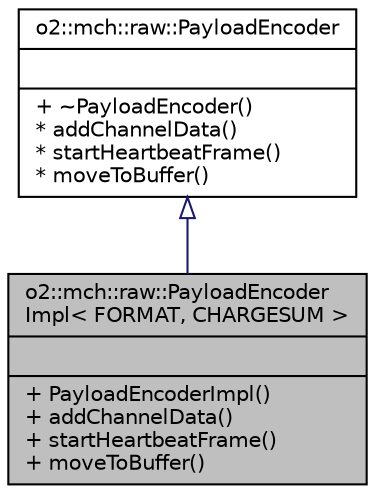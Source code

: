 digraph "o2::mch::raw::PayloadEncoderImpl&lt; FORMAT, CHARGESUM &gt;"
{
 // INTERACTIVE_SVG=YES
  bgcolor="transparent";
  edge [fontname="Helvetica",fontsize="10",labelfontname="Helvetica",labelfontsize="10"];
  node [fontname="Helvetica",fontsize="10",shape=record];
  Node2 [label="{o2::mch::raw::PayloadEncoder\lImpl\< FORMAT, CHARGESUM \>\n||+ PayloadEncoderImpl()\l+ addChannelData()\l+ startHeartbeatFrame()\l+ moveToBuffer()\l}",height=0.2,width=0.4,color="black", fillcolor="grey75", style="filled", fontcolor="black"];
  Node3 -> Node2 [dir="back",color="midnightblue",fontsize="10",style="solid",arrowtail="onormal",fontname="Helvetica"];
  Node3 [label="{o2::mch::raw::PayloadEncoder\n||+ ~PayloadEncoder()\l* addChannelData()\l* startHeartbeatFrame()\l* moveToBuffer()\l}",height=0.2,width=0.4,color="black",URL="$d4/d0f/classo2_1_1mch_1_1raw_1_1PayloadEncoder.html",tooltip="A PayloadEncoder builds MCH raw data (payload part only) "];
}
